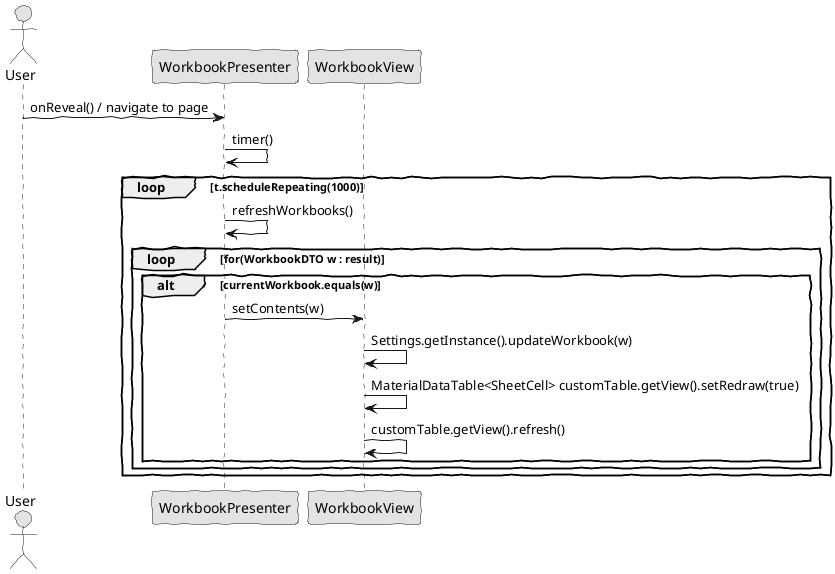 @startuml  sd.png
skinparam handwritten true
skinparam monochrome true
skinparam packageStyle rect
skinparam defaultFontName FG Virgil
skinparam shadowing false

actor User

User -> WorkbookPresenter : onReveal() / navigate to page
WorkbookPresenter -> WorkbookPresenter : timer()
loop t.scheduleRepeating(1000)
    WorkbookPresenter -> WorkbookPresenter : refreshWorkbooks()
    loop for(WorkbookDTO w : result)
        alt currentWorkbook.equals(w)
            WorkbookPresenter -> WorkbookView : setContents(w)
            WorkbookView -> WorkbookView : Settings.getInstance().updateWorkbook(w)
            WorkbookView -> WorkbookView : MaterialDataTable<SheetCell> customTable.getView().setRedraw(true)
            WorkbookView -> WorkbookView : customTable.getView().refresh()
        end
    end
end

@enduml